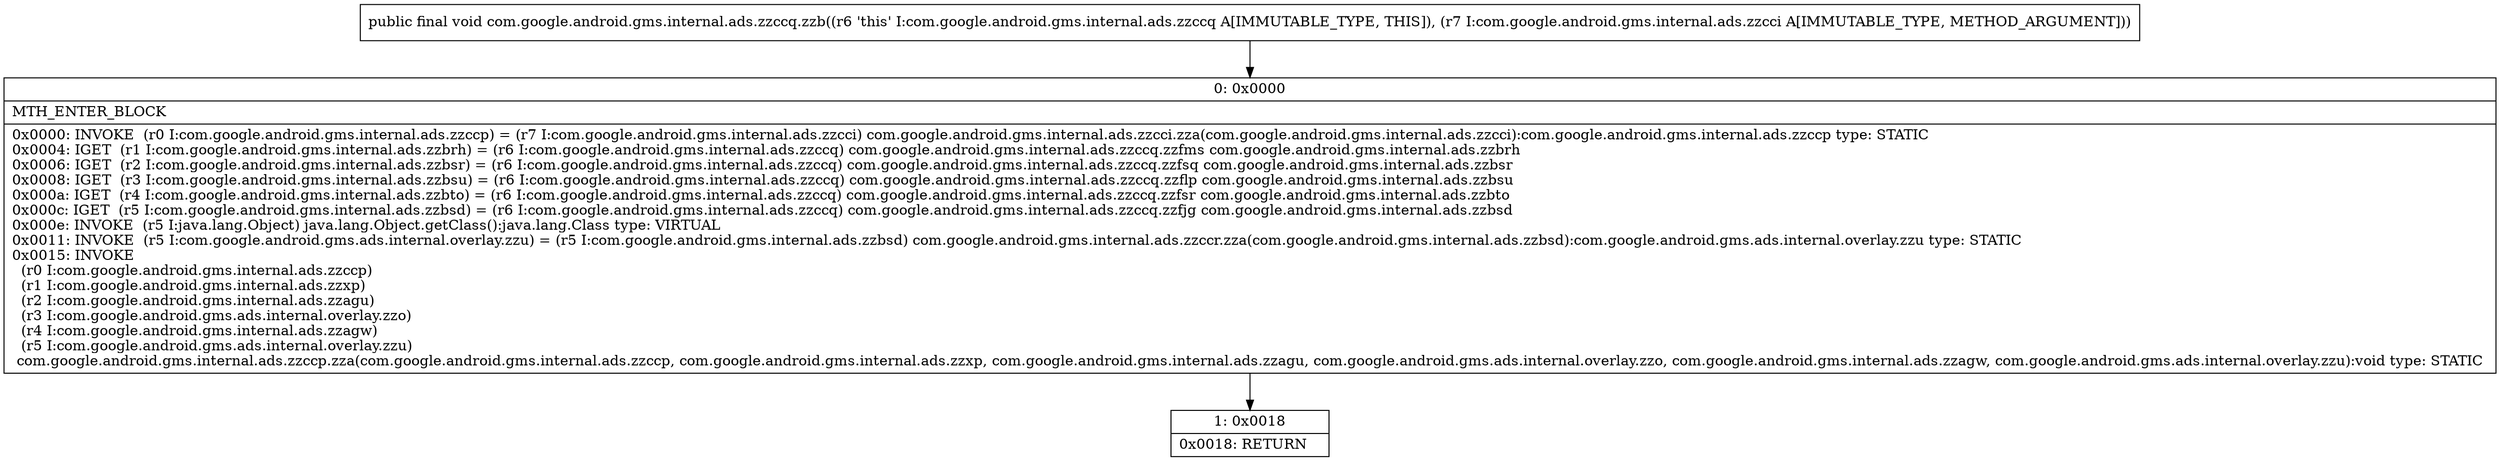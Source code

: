 digraph "CFG forcom.google.android.gms.internal.ads.zzccq.zzb(Lcom\/google\/android\/gms\/internal\/ads\/zzcci;)V" {
Node_0 [shape=record,label="{0\:\ 0x0000|MTH_ENTER_BLOCK\l|0x0000: INVOKE  (r0 I:com.google.android.gms.internal.ads.zzccp) = (r7 I:com.google.android.gms.internal.ads.zzcci) com.google.android.gms.internal.ads.zzcci.zza(com.google.android.gms.internal.ads.zzcci):com.google.android.gms.internal.ads.zzccp type: STATIC \l0x0004: IGET  (r1 I:com.google.android.gms.internal.ads.zzbrh) = (r6 I:com.google.android.gms.internal.ads.zzccq) com.google.android.gms.internal.ads.zzccq.zzfms com.google.android.gms.internal.ads.zzbrh \l0x0006: IGET  (r2 I:com.google.android.gms.internal.ads.zzbsr) = (r6 I:com.google.android.gms.internal.ads.zzccq) com.google.android.gms.internal.ads.zzccq.zzfsq com.google.android.gms.internal.ads.zzbsr \l0x0008: IGET  (r3 I:com.google.android.gms.internal.ads.zzbsu) = (r6 I:com.google.android.gms.internal.ads.zzccq) com.google.android.gms.internal.ads.zzccq.zzflp com.google.android.gms.internal.ads.zzbsu \l0x000a: IGET  (r4 I:com.google.android.gms.internal.ads.zzbto) = (r6 I:com.google.android.gms.internal.ads.zzccq) com.google.android.gms.internal.ads.zzccq.zzfsr com.google.android.gms.internal.ads.zzbto \l0x000c: IGET  (r5 I:com.google.android.gms.internal.ads.zzbsd) = (r6 I:com.google.android.gms.internal.ads.zzccq) com.google.android.gms.internal.ads.zzccq.zzfjg com.google.android.gms.internal.ads.zzbsd \l0x000e: INVOKE  (r5 I:java.lang.Object) java.lang.Object.getClass():java.lang.Class type: VIRTUAL \l0x0011: INVOKE  (r5 I:com.google.android.gms.ads.internal.overlay.zzu) = (r5 I:com.google.android.gms.internal.ads.zzbsd) com.google.android.gms.internal.ads.zzccr.zza(com.google.android.gms.internal.ads.zzbsd):com.google.android.gms.ads.internal.overlay.zzu type: STATIC \l0x0015: INVOKE  \l  (r0 I:com.google.android.gms.internal.ads.zzccp)\l  (r1 I:com.google.android.gms.internal.ads.zzxp)\l  (r2 I:com.google.android.gms.internal.ads.zzagu)\l  (r3 I:com.google.android.gms.ads.internal.overlay.zzo)\l  (r4 I:com.google.android.gms.internal.ads.zzagw)\l  (r5 I:com.google.android.gms.ads.internal.overlay.zzu)\l com.google.android.gms.internal.ads.zzccp.zza(com.google.android.gms.internal.ads.zzccp, com.google.android.gms.internal.ads.zzxp, com.google.android.gms.internal.ads.zzagu, com.google.android.gms.ads.internal.overlay.zzo, com.google.android.gms.internal.ads.zzagw, com.google.android.gms.ads.internal.overlay.zzu):void type: STATIC \l}"];
Node_1 [shape=record,label="{1\:\ 0x0018|0x0018: RETURN   \l}"];
MethodNode[shape=record,label="{public final void com.google.android.gms.internal.ads.zzccq.zzb((r6 'this' I:com.google.android.gms.internal.ads.zzccq A[IMMUTABLE_TYPE, THIS]), (r7 I:com.google.android.gms.internal.ads.zzcci A[IMMUTABLE_TYPE, METHOD_ARGUMENT])) }"];
MethodNode -> Node_0;
Node_0 -> Node_1;
}

